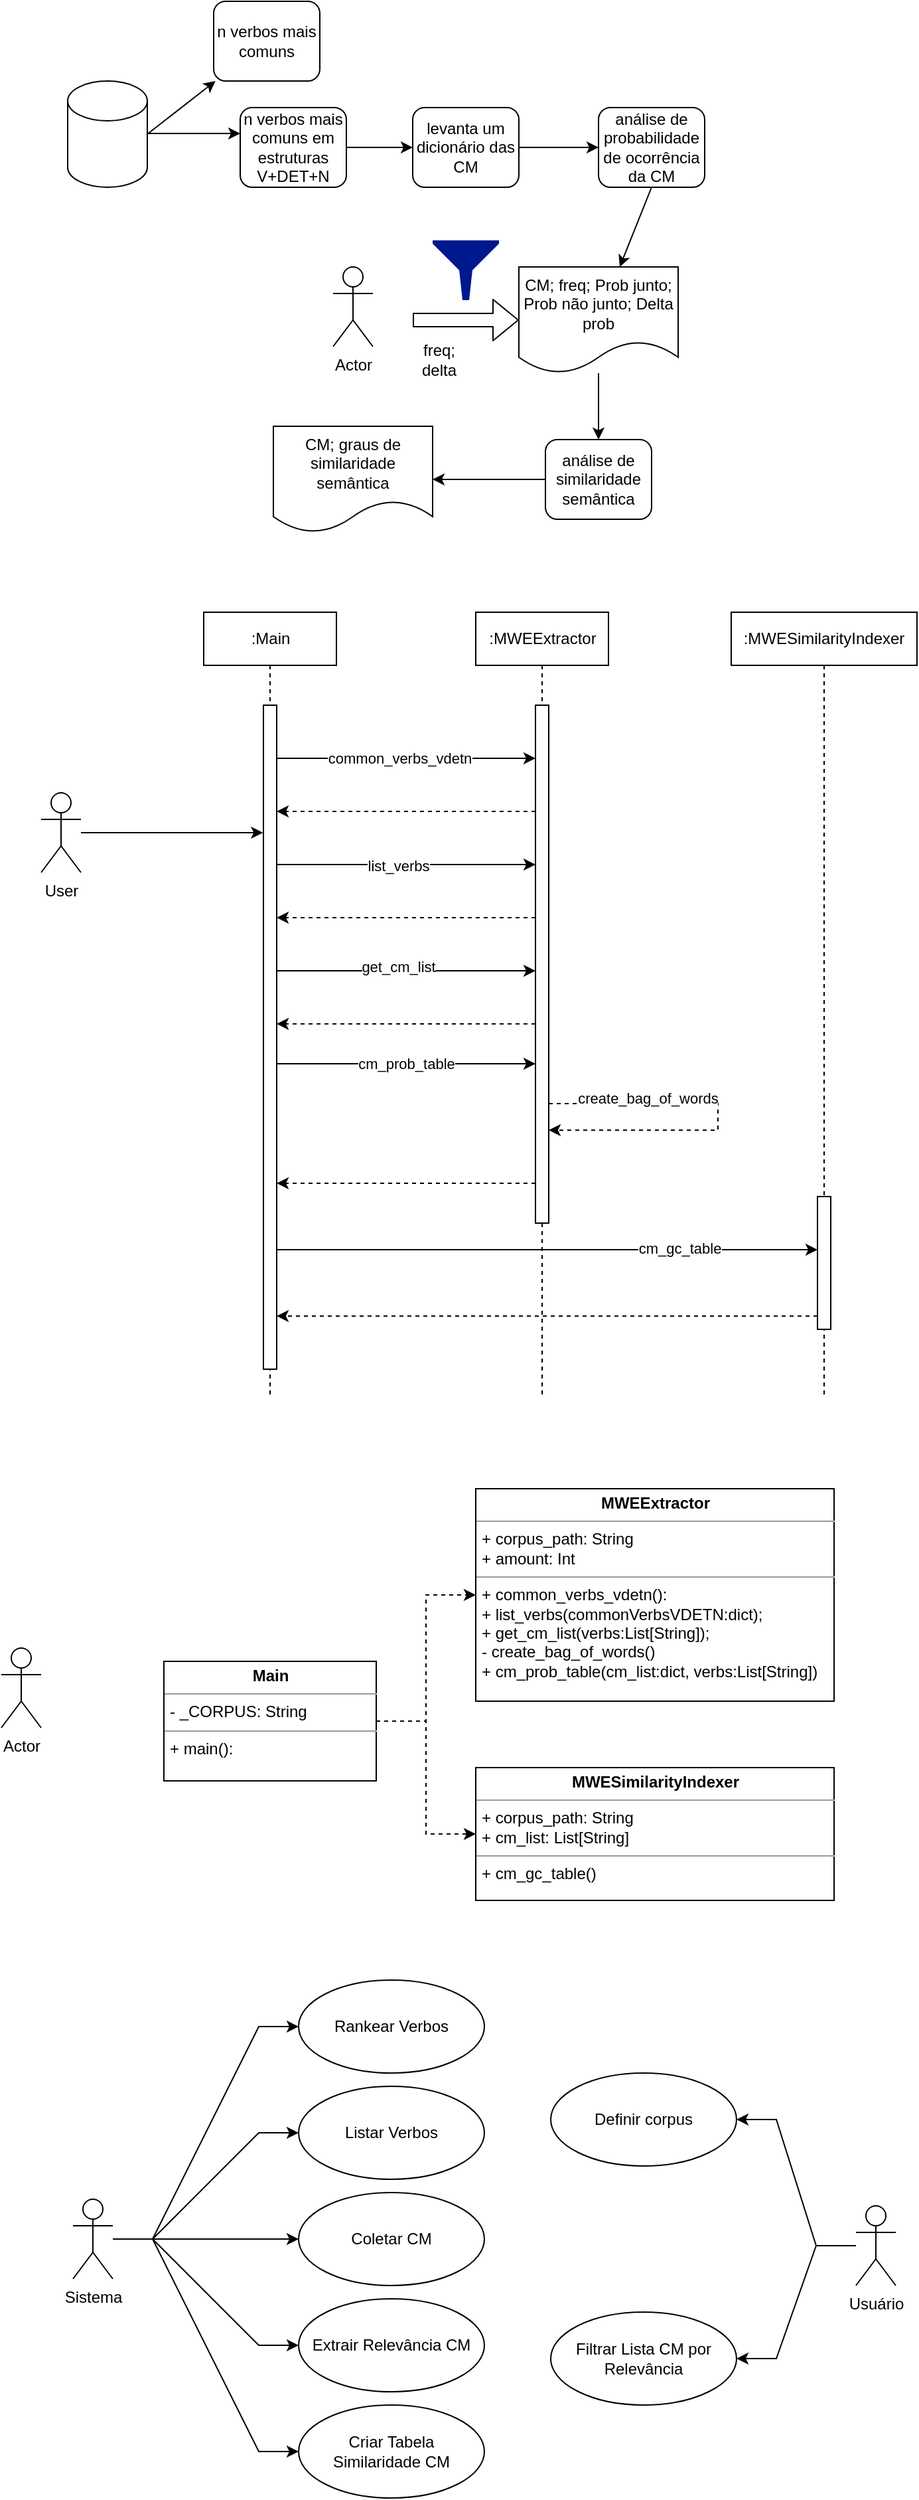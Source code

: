 <mxfile version="14.9.5" type="device"><diagram id="LE4szFjonIvft7bf_Ohw" name="Page-1"><mxGraphModel dx="782" dy="411" grid="1" gridSize="10" guides="1" tooltips="1" connect="1" arrows="1" fold="1" page="1" pageScale="1" pageWidth="827" pageHeight="1169" math="0" shadow="0"><root><mxCell id="0"/><mxCell id="1" parent="0"/><mxCell id="kj9lhxFKiDf8jr77LxFr-1" value="Actor" style="shape=umlActor;verticalLabelPosition=bottom;verticalAlign=top;html=1;outlineConnect=0;" parent="1" vertex="1"><mxGeometry x="300" y="290" width="30" height="60" as="geometry"/></mxCell><mxCell id="kj9lhxFKiDf8jr77LxFr-2" value="" style="shape=cylinder3;whiteSpace=wrap;html=1;boundedLbl=1;backgroundOutline=1;size=15;" parent="1" vertex="1"><mxGeometry x="100" y="150" width="60" height="80" as="geometry"/></mxCell><mxCell id="kj9lhxFKiDf8jr77LxFr-3" value="" style="endArrow=classic;html=1;exitX=1;exitY=0.5;exitDx=0;exitDy=0;exitPerimeter=0;" parent="1" source="kj9lhxFKiDf8jr77LxFr-2" target="kj9lhxFKiDf8jr77LxFr-4" edge="1"><mxGeometry width="50" height="50" relative="1" as="geometry"><mxPoint x="380" y="270" as="sourcePoint"/><mxPoint x="210" y="190" as="targetPoint"/></mxGeometry></mxCell><mxCell id="kj9lhxFKiDf8jr77LxFr-4" value="n verbos mais comuns" style="rounded=1;whiteSpace=wrap;html=1;" parent="1" vertex="1"><mxGeometry x="210" y="90" width="80" height="60" as="geometry"/></mxCell><mxCell id="kj9lhxFKiDf8jr77LxFr-5" value="" style="endArrow=classic;html=1;exitX=1;exitY=0.5;exitDx=0;exitDy=0;exitPerimeter=0;" parent="1" edge="1"><mxGeometry width="50" height="50" relative="1" as="geometry"><mxPoint x="160" y="189.5" as="sourcePoint"/><mxPoint x="230" y="189.5" as="targetPoint"/></mxGeometry></mxCell><mxCell id="kj9lhxFKiDf8jr77LxFr-6" value="n verbos mais comuns em estruturas V+DET+N" style="rounded=1;whiteSpace=wrap;html=1;" parent="1" vertex="1"><mxGeometry x="230" y="170" width="80" height="60" as="geometry"/></mxCell><mxCell id="kj9lhxFKiDf8jr77LxFr-8" value="" style="endArrow=classic;html=1;exitX=1;exitY=0.5;exitDx=0;exitDy=0;" parent="1" source="kj9lhxFKiDf8jr77LxFr-6" edge="1"><mxGeometry width="50" height="50" relative="1" as="geometry"><mxPoint x="380" y="250" as="sourcePoint"/><mxPoint x="360" y="200" as="targetPoint"/></mxGeometry></mxCell><mxCell id="kj9lhxFKiDf8jr77LxFr-9" value="levanta um dicionário das CM" style="rounded=1;whiteSpace=wrap;html=1;" parent="1" vertex="1"><mxGeometry x="360" y="170" width="80" height="60" as="geometry"/></mxCell><mxCell id="kj9lhxFKiDf8jr77LxFr-10" value="análise de probabilidade de ocorrência da CM" style="rounded=1;whiteSpace=wrap;html=1;" parent="1" vertex="1"><mxGeometry x="500" y="170" width="80" height="60" as="geometry"/></mxCell><mxCell id="kj9lhxFKiDf8jr77LxFr-11" value="" style="endArrow=classic;html=1;entryX=0;entryY=0.5;entryDx=0;entryDy=0;exitX=1;exitY=0.5;exitDx=0;exitDy=0;" parent="1" source="kj9lhxFKiDf8jr77LxFr-9" target="kj9lhxFKiDf8jr77LxFr-10" edge="1"><mxGeometry width="50" height="50" relative="1" as="geometry"><mxPoint x="380" y="230" as="sourcePoint"/><mxPoint x="430" y="180" as="targetPoint"/></mxGeometry></mxCell><mxCell id="kj9lhxFKiDf8jr77LxFr-12" value="" style="endArrow=classic;html=1;exitX=0.5;exitY=1;exitDx=0;exitDy=0;" parent="1" source="kj9lhxFKiDf8jr77LxFr-10" target="kj9lhxFKiDf8jr77LxFr-13" edge="1"><mxGeometry width="50" height="50" relative="1" as="geometry"><mxPoint x="580" y="200" as="sourcePoint"/><mxPoint x="640" y="200" as="targetPoint"/></mxGeometry></mxCell><mxCell id="kj9lhxFKiDf8jr77LxFr-22" value="" style="edgeStyle=orthogonalEdgeStyle;rounded=0;orthogonalLoop=1;jettySize=auto;html=1;" parent="1" source="kj9lhxFKiDf8jr77LxFr-13" target="kj9lhxFKiDf8jr77LxFr-20" edge="1"><mxGeometry relative="1" as="geometry"/></mxCell><mxCell id="kj9lhxFKiDf8jr77LxFr-13" value="CM; freq; Prob junto; Prob não junto; Delta prob" style="shape=document;whiteSpace=wrap;html=1;boundedLbl=1;" parent="1" vertex="1"><mxGeometry x="440" y="290" width="120" height="80" as="geometry"/></mxCell><mxCell id="kj9lhxFKiDf8jr77LxFr-15" value="" style="shape=flexArrow;endArrow=classic;html=1;entryX=0;entryY=0.5;entryDx=0;entryDy=0;" parent="1" target="kj9lhxFKiDf8jr77LxFr-13" edge="1"><mxGeometry width="50" height="50" relative="1" as="geometry"><mxPoint x="360" y="330" as="sourcePoint"/><mxPoint x="430" y="160" as="targetPoint"/></mxGeometry></mxCell><mxCell id="kj9lhxFKiDf8jr77LxFr-16" value="" style="aspect=fixed;pointerEvents=1;shadow=0;dashed=0;html=1;strokeColor=none;labelPosition=center;verticalLabelPosition=bottom;verticalAlign=top;align=center;fillColor=#00188D;shape=mxgraph.mscae.enterprise.filter" parent="1" vertex="1"><mxGeometry x="375" y="270" width="50" height="45" as="geometry"/></mxCell><mxCell id="kj9lhxFKiDf8jr77LxFr-17" value="freq; delta" style="text;html=1;strokeColor=none;fillColor=none;align=center;verticalAlign=middle;whiteSpace=wrap;rounded=0;" parent="1" vertex="1"><mxGeometry x="360" y="350" width="40" height="20" as="geometry"/></mxCell><mxCell id="kj9lhxFKiDf8jr77LxFr-24" style="edgeStyle=orthogonalEdgeStyle;rounded=0;orthogonalLoop=1;jettySize=auto;html=1;" parent="1" source="kj9lhxFKiDf8jr77LxFr-20" target="kj9lhxFKiDf8jr77LxFr-23" edge="1"><mxGeometry relative="1" as="geometry"/></mxCell><mxCell id="kj9lhxFKiDf8jr77LxFr-20" value="análise de similaridade semântica" style="rounded=1;whiteSpace=wrap;html=1;" parent="1" vertex="1"><mxGeometry x="460" y="420" width="80" height="60" as="geometry"/></mxCell><mxCell id="kj9lhxFKiDf8jr77LxFr-23" value="CM; graus de similaridade semântica" style="shape=document;whiteSpace=wrap;html=1;boundedLbl=1;" parent="1" vertex="1"><mxGeometry x="255" y="410" width="120" height="80" as="geometry"/></mxCell><mxCell id="kj9lhxFKiDf8jr77LxFr-51" value="Actor" style="shape=umlActor;verticalLabelPosition=bottom;verticalAlign=top;html=1;" parent="1" vertex="1"><mxGeometry x="50" y="1330" width="30" height="60" as="geometry"/></mxCell><mxCell id="kj9lhxFKiDf8jr77LxFr-63" style="edgeStyle=orthogonalEdgeStyle;rounded=0;orthogonalLoop=1;jettySize=auto;html=1;dashed=1;" parent="1" source="kj9lhxFKiDf8jr77LxFr-61" target="kj9lhxFKiDf8jr77LxFr-62" edge="1"><mxGeometry relative="1" as="geometry"/></mxCell><mxCell id="kj9lhxFKiDf8jr77LxFr-65" style="edgeStyle=orthogonalEdgeStyle;rounded=0;orthogonalLoop=1;jettySize=auto;html=1;entryX=0;entryY=0.5;entryDx=0;entryDy=0;dashed=1;" parent="1" source="kj9lhxFKiDf8jr77LxFr-61" target="kj9lhxFKiDf8jr77LxFr-64" edge="1"><mxGeometry relative="1" as="geometry"/></mxCell><mxCell id="kj9lhxFKiDf8jr77LxFr-61" value="&lt;p style=&quot;margin: 0px ; margin-top: 4px ; text-align: center&quot;&gt;&lt;b&gt;Main&lt;/b&gt;&lt;/p&gt;&lt;hr size=&quot;1&quot;&gt;&lt;p style=&quot;margin: 0px ; margin-left: 4px&quot;&gt;- _CORPUS: String&lt;/p&gt;&lt;hr size=&quot;1&quot;&gt;&lt;p style=&quot;margin: 0px ; margin-left: 4px&quot;&gt;+ main():&lt;/p&gt;" style="verticalAlign=top;align=left;overflow=fill;fontSize=12;fontFamily=Helvetica;html=1;" parent="1" vertex="1"><mxGeometry x="172.5" y="1340" width="160" height="90" as="geometry"/></mxCell><mxCell id="kj9lhxFKiDf8jr77LxFr-62" value="&lt;p style=&quot;margin: 0px ; margin-top: 4px ; text-align: center&quot;&gt;&lt;b&gt;MWEExtractor&lt;/b&gt;&lt;/p&gt;&lt;hr size=&quot;1&quot;&gt;&lt;p style=&quot;margin: 0px ; margin-left: 4px&quot;&gt;+ corpus_path: String&lt;/p&gt;&lt;p style=&quot;margin: 0px ; margin-left: 4px&quot;&gt;+ amount: Int&lt;/p&gt;&lt;hr size=&quot;1&quot;&gt;&lt;p style=&quot;margin: 0px ; margin-left: 4px&quot;&gt;+ common_verbs_vdetn():&lt;/p&gt;&lt;p style=&quot;margin: 0px ; margin-left: 4px&quot;&gt;+ list_verbs(commonVerbsVDETN:dict);&lt;/p&gt;&lt;p style=&quot;margin: 0px ; margin-left: 4px&quot;&gt;+&amp;nbsp;get_cm_list(verbs:List[String]);&lt;/p&gt;&lt;p style=&quot;margin: 0px ; margin-left: 4px&quot;&gt;-&amp;nbsp;create_bag_of_words()&lt;/p&gt;&lt;p style=&quot;margin: 0px ; margin-left: 4px&quot;&gt;+&amp;nbsp;cm_prob_table(cm_list:dict, verbs:List[String])&lt;/p&gt;" style="verticalAlign=top;align=left;overflow=fill;fontSize=12;fontFamily=Helvetica;html=1;" parent="1" vertex="1"><mxGeometry x="407.5" y="1210" width="270" height="160" as="geometry"/></mxCell><mxCell id="kj9lhxFKiDf8jr77LxFr-64" value="&lt;p style=&quot;margin: 0px ; margin-top: 4px ; text-align: center&quot;&gt;&lt;b&gt;MWESimilarityIndexer&lt;/b&gt;&lt;br&gt;&lt;/p&gt;&lt;hr size=&quot;1&quot;&gt;&lt;p style=&quot;margin: 0px ; margin-left: 4px&quot;&gt;+ corpus_path: String&lt;/p&gt;&lt;p style=&quot;margin: 0px ; margin-left: 4px&quot;&gt;+ cm_list: List[String]&lt;/p&gt;&lt;hr size=&quot;1&quot;&gt;&lt;p style=&quot;margin: 0px ; margin-left: 4px&quot;&gt;+&amp;nbsp;cm_gc_table()&lt;/p&gt;" style="verticalAlign=top;align=left;overflow=fill;fontSize=12;fontFamily=Helvetica;html=1;" parent="1" vertex="1"><mxGeometry x="407.5" y="1420" width="270" height="100" as="geometry"/></mxCell><mxCell id="kj9lhxFKiDf8jr77LxFr-71" style="edgeStyle=orthogonalEdgeStyle;rounded=0;sketch=0;orthogonalLoop=1;jettySize=auto;html=1;entryX=-0.033;entryY=0.192;entryDx=0;entryDy=0;entryPerimeter=0;" parent="1" source="kj9lhxFKiDf8jr77LxFr-66" target="kj9lhxFKiDf8jr77LxFr-68" edge="1"><mxGeometry relative="1" as="geometry"/></mxCell><mxCell id="kj9lhxFKiDf8jr77LxFr-66" value="User" style="shape=umlActor;verticalLabelPosition=bottom;verticalAlign=top;html=1;" parent="1" vertex="1"><mxGeometry x="80" y="686" width="30" height="60" as="geometry"/></mxCell><mxCell id="kj9lhxFKiDf8jr77LxFr-67" value=":Main" style="shape=umlLifeline;perimeter=lifelinePerimeter;whiteSpace=wrap;html=1;container=1;collapsible=0;recursiveResize=0;outlineConnect=0;" parent="1" vertex="1"><mxGeometry x="202.5" y="550" width="100" height="590" as="geometry"/></mxCell><mxCell id="kj9lhxFKiDf8jr77LxFr-79" style="edgeStyle=orthogonalEdgeStyle;rounded=0;sketch=0;orthogonalLoop=1;jettySize=auto;html=1;" parent="1" source="kj9lhxFKiDf8jr77LxFr-68" target="kj9lhxFKiDf8jr77LxFr-78" edge="1"><mxGeometry relative="1" as="geometry"><Array as="points"><mxPoint x="300" y="660"/><mxPoint x="300" y="660"/></Array></mxGeometry></mxCell><mxCell id="kj9lhxFKiDf8jr77LxFr-80" value="common_verbs_vdetn" style="edgeLabel;html=1;align=center;verticalAlign=middle;resizable=0;points=[];" parent="kj9lhxFKiDf8jr77LxFr-79" vertex="1" connectable="0"><mxGeometry x="-0.198" relative="1" as="geometry"><mxPoint x="14" as="offset"/></mxGeometry></mxCell><mxCell id="kj9lhxFKiDf8jr77LxFr-82" style="edgeStyle=orthogonalEdgeStyle;rounded=0;sketch=0;orthogonalLoop=1;jettySize=auto;html=1;" parent="1" source="kj9lhxFKiDf8jr77LxFr-68" target="kj9lhxFKiDf8jr77LxFr-78" edge="1"><mxGeometry relative="1" as="geometry"><Array as="points"><mxPoint x="290" y="740"/><mxPoint x="290" y="740"/></Array></mxGeometry></mxCell><mxCell id="kj9lhxFKiDf8jr77LxFr-83" value="list_verbs" style="edgeLabel;html=1;align=center;verticalAlign=middle;resizable=0;points=[];" parent="kj9lhxFKiDf8jr77LxFr-82" vertex="1" connectable="0"><mxGeometry x="-0.195" y="-1" relative="1" as="geometry"><mxPoint x="13" as="offset"/></mxGeometry></mxCell><mxCell id="kj9lhxFKiDf8jr77LxFr-85" style="edgeStyle=orthogonalEdgeStyle;rounded=0;sketch=0;orthogonalLoop=1;jettySize=auto;html=1;" parent="1" source="kj9lhxFKiDf8jr77LxFr-68" target="kj9lhxFKiDf8jr77LxFr-78" edge="1"><mxGeometry relative="1" as="geometry"><mxPoint x="420" y="810" as="targetPoint"/><Array as="points"><mxPoint x="380" y="820"/><mxPoint x="380" y="820"/></Array></mxGeometry></mxCell><mxCell id="kj9lhxFKiDf8jr77LxFr-86" value="get_cm_list" style="edgeLabel;html=1;align=center;verticalAlign=middle;resizable=0;points=[];" parent="kj9lhxFKiDf8jr77LxFr-85" vertex="1" connectable="0"><mxGeometry x="-0.23" y="3" relative="1" as="geometry"><mxPoint x="16" as="offset"/></mxGeometry></mxCell><mxCell id="kj9lhxFKiDf8jr77LxFr-88" value="cm_prob_table" style="edgeStyle=orthogonalEdgeStyle;rounded=0;sketch=0;orthogonalLoop=1;jettySize=auto;html=1;" parent="1" source="kj9lhxFKiDf8jr77LxFr-68" target="kj9lhxFKiDf8jr77LxFr-78" edge="1"><mxGeometry relative="1" as="geometry"><Array as="points"><mxPoint x="290" y="890"/><mxPoint x="290" y="890"/></Array></mxGeometry></mxCell><mxCell id="kj9lhxFKiDf8jr77LxFr-95" style="edgeStyle=orthogonalEdgeStyle;rounded=0;sketch=0;orthogonalLoop=1;jettySize=auto;html=1;" parent="1" source="kj9lhxFKiDf8jr77LxFr-68" target="kj9lhxFKiDf8jr77LxFr-94" edge="1"><mxGeometry relative="1" as="geometry"><Array as="points"><mxPoint x="370" y="1030"/><mxPoint x="370" y="1030"/></Array></mxGeometry></mxCell><mxCell id="kj9lhxFKiDf8jr77LxFr-96" value="cm_gc_table" style="edgeLabel;html=1;align=center;verticalAlign=middle;resizable=0;points=[];" parent="kj9lhxFKiDf8jr77LxFr-95" vertex="1" connectable="0"><mxGeometry x="-0.42" y="3" relative="1" as="geometry"><mxPoint x="185" y="2" as="offset"/></mxGeometry></mxCell><mxCell id="kj9lhxFKiDf8jr77LxFr-68" value="" style="html=1;points=[];perimeter=orthogonalPerimeter;" parent="1" vertex="1"><mxGeometry x="247.5" y="620" width="10" height="500" as="geometry"/></mxCell><mxCell id="kj9lhxFKiDf8jr77LxFr-77" value=":&lt;span&gt;MWEExtractor&lt;/span&gt;" style="shape=umlLifeline;perimeter=lifelinePerimeter;whiteSpace=wrap;html=1;container=1;collapsible=0;recursiveResize=0;outlineConnect=0;" parent="1" vertex="1"><mxGeometry x="407.5" y="550" width="100" height="590" as="geometry"/></mxCell><mxCell id="kj9lhxFKiDf8jr77LxFr-78" value="" style="html=1;points=[];perimeter=orthogonalPerimeter;" parent="kj9lhxFKiDf8jr77LxFr-77" vertex="1"><mxGeometry x="45" y="70" width="10" height="390" as="geometry"/></mxCell><mxCell id="kj9lhxFKiDf8jr77LxFr-90" style="edgeStyle=orthogonalEdgeStyle;rounded=0;sketch=0;orthogonalLoop=1;jettySize=auto;html=1;dashed=1;" parent="kj9lhxFKiDf8jr77LxFr-77" source="kj9lhxFKiDf8jr77LxFr-78" target="kj9lhxFKiDf8jr77LxFr-78" edge="1"><mxGeometry relative="1" as="geometry"><Array as="points"><mxPoint x="182.5" y="370"/><mxPoint x="182.5" y="390"/></Array></mxGeometry></mxCell><mxCell id="kj9lhxFKiDf8jr77LxFr-91" value="Text" style="edgeLabel;html=1;align=center;verticalAlign=middle;resizable=0;points=[];" parent="kj9lhxFKiDf8jr77LxFr-90" vertex="1" connectable="0"><mxGeometry x="-0.432" y="4" relative="1" as="geometry"><mxPoint as="offset"/></mxGeometry></mxCell><mxCell id="kj9lhxFKiDf8jr77LxFr-92" value="create_bag_of_words" style="edgeLabel;html=1;align=center;verticalAlign=middle;resizable=0;points=[];" parent="kj9lhxFKiDf8jr77LxFr-90" vertex="1" connectable="0"><mxGeometry x="-0.46" y="4" relative="1" as="geometry"><mxPoint as="offset"/></mxGeometry></mxCell><mxCell id="kj9lhxFKiDf8jr77LxFr-81" style="edgeStyle=orthogonalEdgeStyle;rounded=0;sketch=0;orthogonalLoop=1;jettySize=auto;html=1;dashed=1;" parent="1" source="kj9lhxFKiDf8jr77LxFr-78" target="kj9lhxFKiDf8jr77LxFr-68" edge="1"><mxGeometry relative="1" as="geometry"><mxPoint x="260" y="700" as="targetPoint"/><Array as="points"><mxPoint x="380" y="700"/><mxPoint x="380" y="700"/></Array></mxGeometry></mxCell><mxCell id="kj9lhxFKiDf8jr77LxFr-84" style="edgeStyle=orthogonalEdgeStyle;rounded=0;sketch=0;orthogonalLoop=1;jettySize=auto;html=1;dashed=1;" parent="1" source="kj9lhxFKiDf8jr77LxFr-78" target="kj9lhxFKiDf8jr77LxFr-68" edge="1"><mxGeometry relative="1" as="geometry"><mxPoint x="260" y="775" as="targetPoint"/><Array as="points"><mxPoint x="290" y="780"/><mxPoint x="290" y="780"/></Array></mxGeometry></mxCell><mxCell id="kj9lhxFKiDf8jr77LxFr-87" style="edgeStyle=orthogonalEdgeStyle;rounded=0;sketch=0;orthogonalLoop=1;jettySize=auto;html=1;dashed=1;" parent="1" source="kj9lhxFKiDf8jr77LxFr-78" target="kj9lhxFKiDf8jr77LxFr-68" edge="1"><mxGeometry relative="1" as="geometry"><mxPoint x="270" y="865" as="targetPoint"/><Array as="points"><mxPoint x="380" y="860"/><mxPoint x="380" y="860"/></Array></mxGeometry></mxCell><mxCell id="kj9lhxFKiDf8jr77LxFr-89" style="edgeStyle=orthogonalEdgeStyle;rounded=0;sketch=0;orthogonalLoop=1;jettySize=auto;html=1;dashed=1;" parent="1" source="kj9lhxFKiDf8jr77LxFr-78" target="kj9lhxFKiDf8jr77LxFr-68" edge="1"><mxGeometry relative="1" as="geometry"><Array as="points"><mxPoint x="340" y="980"/><mxPoint x="340" y="980"/></Array></mxGeometry></mxCell><mxCell id="kj9lhxFKiDf8jr77LxFr-93" value=":MWESimilarityIndexer" style="shape=umlLifeline;perimeter=lifelinePerimeter;whiteSpace=wrap;html=1;container=1;collapsible=0;recursiveResize=0;outlineConnect=0;" parent="1" vertex="1"><mxGeometry x="600" y="550" width="140" height="590" as="geometry"/></mxCell><mxCell id="kj9lhxFKiDf8jr77LxFr-97" style="edgeStyle=orthogonalEdgeStyle;rounded=0;sketch=0;orthogonalLoop=1;jettySize=auto;html=1;dashed=1;" parent="1" source="kj9lhxFKiDf8jr77LxFr-94" target="kj9lhxFKiDf8jr77LxFr-68" edge="1"><mxGeometry relative="1" as="geometry"><Array as="points"><mxPoint x="570" y="1080"/><mxPoint x="570" y="1080"/></Array></mxGeometry></mxCell><mxCell id="kj9lhxFKiDf8jr77LxFr-94" value="" style="html=1;points=[];perimeter=orthogonalPerimeter;" parent="1" vertex="1"><mxGeometry x="665" y="990" width="10" height="100" as="geometry"/></mxCell><mxCell id="kj9lhxFKiDf8jr77LxFr-101" style="rounded=0;sketch=0;orthogonalLoop=1;jettySize=auto;html=1;entryX=0;entryY=0.5;entryDx=0;entryDy=0;edgeStyle=entityRelationEdgeStyle;" parent="1" source="kj9lhxFKiDf8jr77LxFr-98" target="kj9lhxFKiDf8jr77LxFr-99" edge="1"><mxGeometry relative="1" as="geometry"/></mxCell><mxCell id="kj9lhxFKiDf8jr77LxFr-102" style="rounded=0;sketch=0;orthogonalLoop=1;jettySize=auto;html=1;entryX=0;entryY=0.5;entryDx=0;entryDy=0;edgeStyle=entityRelationEdgeStyle;" parent="1" source="kj9lhxFKiDf8jr77LxFr-98" target="kj9lhxFKiDf8jr77LxFr-100" edge="1"><mxGeometry relative="1" as="geometry"/></mxCell><mxCell id="kj9lhxFKiDf8jr77LxFr-105" style="rounded=0;sketch=0;orthogonalLoop=1;jettySize=auto;html=1;entryX=0;entryY=0.5;entryDx=0;entryDy=0;edgeStyle=entityRelationEdgeStyle;" parent="1" source="kj9lhxFKiDf8jr77LxFr-98" target="kj9lhxFKiDf8jr77LxFr-104" edge="1"><mxGeometry relative="1" as="geometry"/></mxCell><mxCell id="kj9lhxFKiDf8jr77LxFr-107" style="rounded=0;sketch=0;orthogonalLoop=1;jettySize=auto;html=1;entryX=0;entryY=0.5;entryDx=0;entryDy=0;edgeStyle=entityRelationEdgeStyle;" parent="1" source="kj9lhxFKiDf8jr77LxFr-98" target="kj9lhxFKiDf8jr77LxFr-106" edge="1"><mxGeometry relative="1" as="geometry"/></mxCell><mxCell id="kj9lhxFKiDf8jr77LxFr-113" style="rounded=0;sketch=0;orthogonalLoop=1;jettySize=auto;html=1;entryX=0;entryY=0.5;entryDx=0;entryDy=0;edgeStyle=entityRelationEdgeStyle;" parent="1" source="kj9lhxFKiDf8jr77LxFr-98" target="kj9lhxFKiDf8jr77LxFr-110" edge="1"><mxGeometry relative="1" as="geometry"/></mxCell><mxCell id="kj9lhxFKiDf8jr77LxFr-98" value="Sistema" style="shape=umlActor;verticalLabelPosition=bottom;verticalAlign=top;html=1;" parent="1" vertex="1"><mxGeometry x="104" y="1745" width="30" height="60" as="geometry"/></mxCell><mxCell id="kj9lhxFKiDf8jr77LxFr-99" value="Rankear Verbos" style="ellipse;whiteSpace=wrap;html=1;" parent="1" vertex="1"><mxGeometry x="274" y="1580" width="140" height="70" as="geometry"/></mxCell><mxCell id="kj9lhxFKiDf8jr77LxFr-100" value="Listar Verbos" style="ellipse;whiteSpace=wrap;html=1;" parent="1" vertex="1"><mxGeometry x="274" y="1660" width="140" height="70" as="geometry"/></mxCell><mxCell id="kj9lhxFKiDf8jr77LxFr-104" value="Coletar CM" style="ellipse;whiteSpace=wrap;html=1;" parent="1" vertex="1"><mxGeometry x="274" y="1740" width="140" height="70" as="geometry"/></mxCell><mxCell id="kj9lhxFKiDf8jr77LxFr-106" value="Extrair Relevância CM" style="ellipse;whiteSpace=wrap;html=1;" parent="1" vertex="1"><mxGeometry x="274" y="1820" width="140" height="70" as="geometry"/></mxCell><mxCell id="kj9lhxFKiDf8jr77LxFr-110" value="Criar Tabela &lt;br&gt;Similaridade CM" style="ellipse;whiteSpace=wrap;html=1;" parent="1" vertex="1"><mxGeometry x="274" y="1900" width="140" height="70" as="geometry"/></mxCell><mxCell id="kj9lhxFKiDf8jr77LxFr-116" style="edgeStyle=entityRelationEdgeStyle;rounded=0;sketch=0;orthogonalLoop=1;jettySize=auto;html=1;" parent="1" source="kj9lhxFKiDf8jr77LxFr-114" target="kj9lhxFKiDf8jr77LxFr-115" edge="1"><mxGeometry relative="1" as="geometry"/></mxCell><mxCell id="kj9lhxFKiDf8jr77LxFr-118" style="edgeStyle=entityRelationEdgeStyle;rounded=0;sketch=0;orthogonalLoop=1;jettySize=auto;html=1;" parent="1" source="kj9lhxFKiDf8jr77LxFr-114" target="kj9lhxFKiDf8jr77LxFr-117" edge="1"><mxGeometry relative="1" as="geometry"/></mxCell><mxCell id="kj9lhxFKiDf8jr77LxFr-114" value="Usuário" style="shape=umlActor;verticalLabelPosition=bottom;verticalAlign=top;html=1;" parent="1" vertex="1"><mxGeometry x="694" y="1750" width="30" height="60" as="geometry"/></mxCell><mxCell id="kj9lhxFKiDf8jr77LxFr-115" value="Definir corpus" style="ellipse;whiteSpace=wrap;html=1;" parent="1" vertex="1"><mxGeometry x="464" y="1650" width="140" height="70" as="geometry"/></mxCell><mxCell id="kj9lhxFKiDf8jr77LxFr-117" value="Filtrar Lista CM por Relevância" style="ellipse;whiteSpace=wrap;html=1;" parent="1" vertex="1"><mxGeometry x="464" y="1830" width="140" height="70" as="geometry"/></mxCell></root></mxGraphModel></diagram></mxfile>